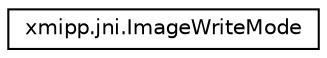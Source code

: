digraph "Graphical Class Hierarchy"
{
  edge [fontname="Helvetica",fontsize="10",labelfontname="Helvetica",labelfontsize="10"];
  node [fontname="Helvetica",fontsize="10",shape=record];
  rankdir="LR";
  Node0 [label="xmipp.jni.ImageWriteMode",height=0.2,width=0.4,color="black", fillcolor="white", style="filled",URL="$classxmipp_1_1jni_1_1ImageWriteMode.html"];
}
